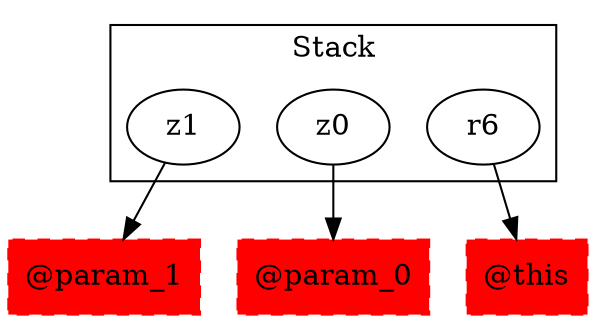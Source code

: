 digraph sample {
  rankDir="LR";
  subgraph cluster_0 {
    label="Stack"
    "z1"; "z0"; "r6"; 
  }
  "z1" -> { "@param_1"[shape=box]};
  "z0" -> { "@param_0"[shape=box]};
  "r6" -> { "@this"[shape=box]};
  "@this"[shape=box, style="filled,dashed"];
  "@param_0"[shape=box, style="filled,dashed"];
  "@param_1"[shape=box, style="filled,dashed"];
  "@this"[color="red"];
  "@param_0"[color="red"];
  "@param_1"[color="red"];
}
